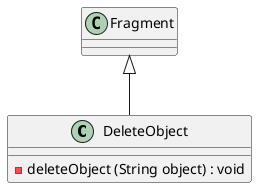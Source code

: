 @startuml

class DeleteObject extends Fragment {
    -deleteObject (String object) : void
}

@enduml